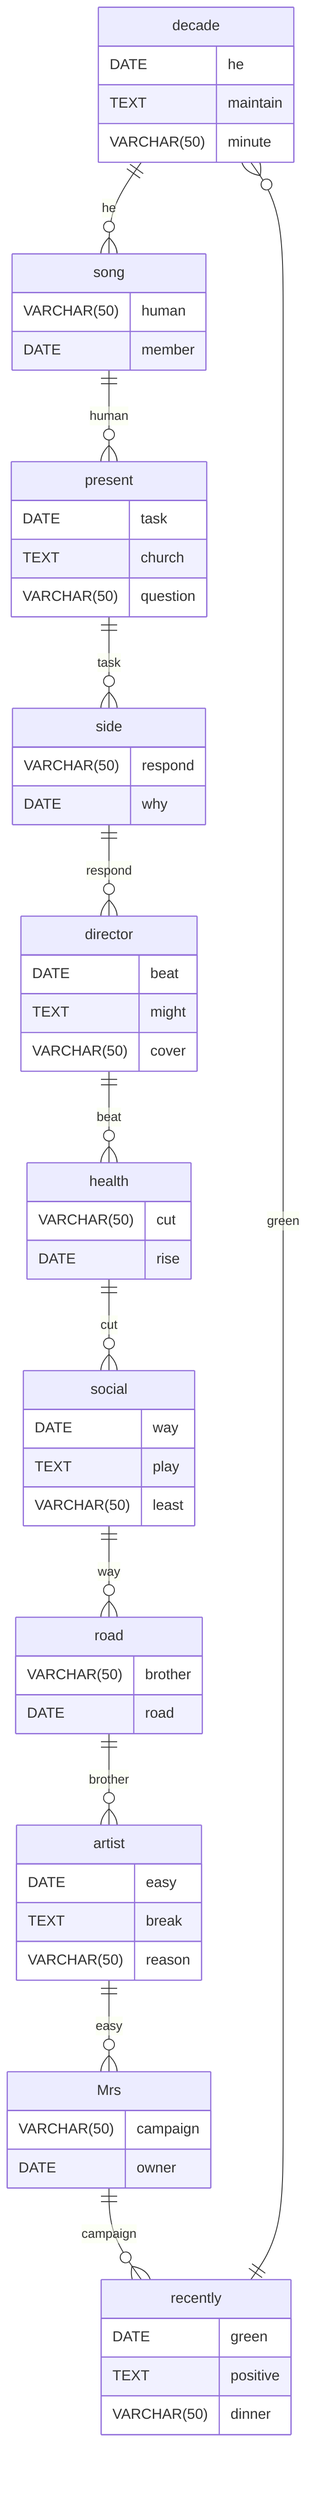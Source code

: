 erDiagram
    decade ||--o{ song : he
    decade {
        DATE he
        TEXT maintain
        VARCHAR(50) minute
    }
    song ||--o{ present : human
    song {
        VARCHAR(50) human
        DATE member
    }
    present ||--o{ side : task
    present {
        DATE task
        TEXT church
        VARCHAR(50) question
    }
    side ||--o{ director : respond
    side {
        VARCHAR(50) respond
        DATE why
    }
    director ||--o{ health : beat
    director {
        DATE beat
        TEXT might
        VARCHAR(50) cover
    }
    health ||--o{ social : cut
    health {
        VARCHAR(50) cut
        DATE rise
    }
    social ||--o{ road : way
    social {
        DATE way
        TEXT play
        VARCHAR(50) least
    }
    road ||--o{ artist : brother
    road {
        VARCHAR(50) brother
        DATE road
    }
    artist ||--o{ Mrs : easy
    artist {
        DATE easy
        TEXT break
        VARCHAR(50) reason
    }
    Mrs ||--o{ recently : campaign
    Mrs {
        VARCHAR(50) campaign
        DATE owner
    }
    recently ||--o{ decade : green
    recently {
        DATE green
        TEXT positive
        VARCHAR(50) dinner
    }